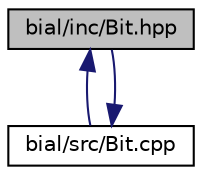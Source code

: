 digraph "bial/inc/Bit.hpp"
{
  edge [fontname="Helvetica",fontsize="10",labelfontname="Helvetica",labelfontsize="10"];
  node [fontname="Helvetica",fontsize="10",shape=record];
  Node1 [label="bial/inc/Bit.hpp",height=0.2,width=0.4,color="black", fillcolor="grey75", style="filled", fontcolor="black"];
  Node1 -> Node2 [dir="back",color="midnightblue",fontsize="10",style="solid",fontname="Helvetica"];
  Node2 [label="bial/src/Bit.cpp",height=0.2,width=0.4,color="black", fillcolor="white", style="filled",URL="$_bit_8cpp.html"];
  Node2 -> Node1 [dir="back",color="midnightblue",fontsize="10",style="solid",fontname="Helvetica"];
}
